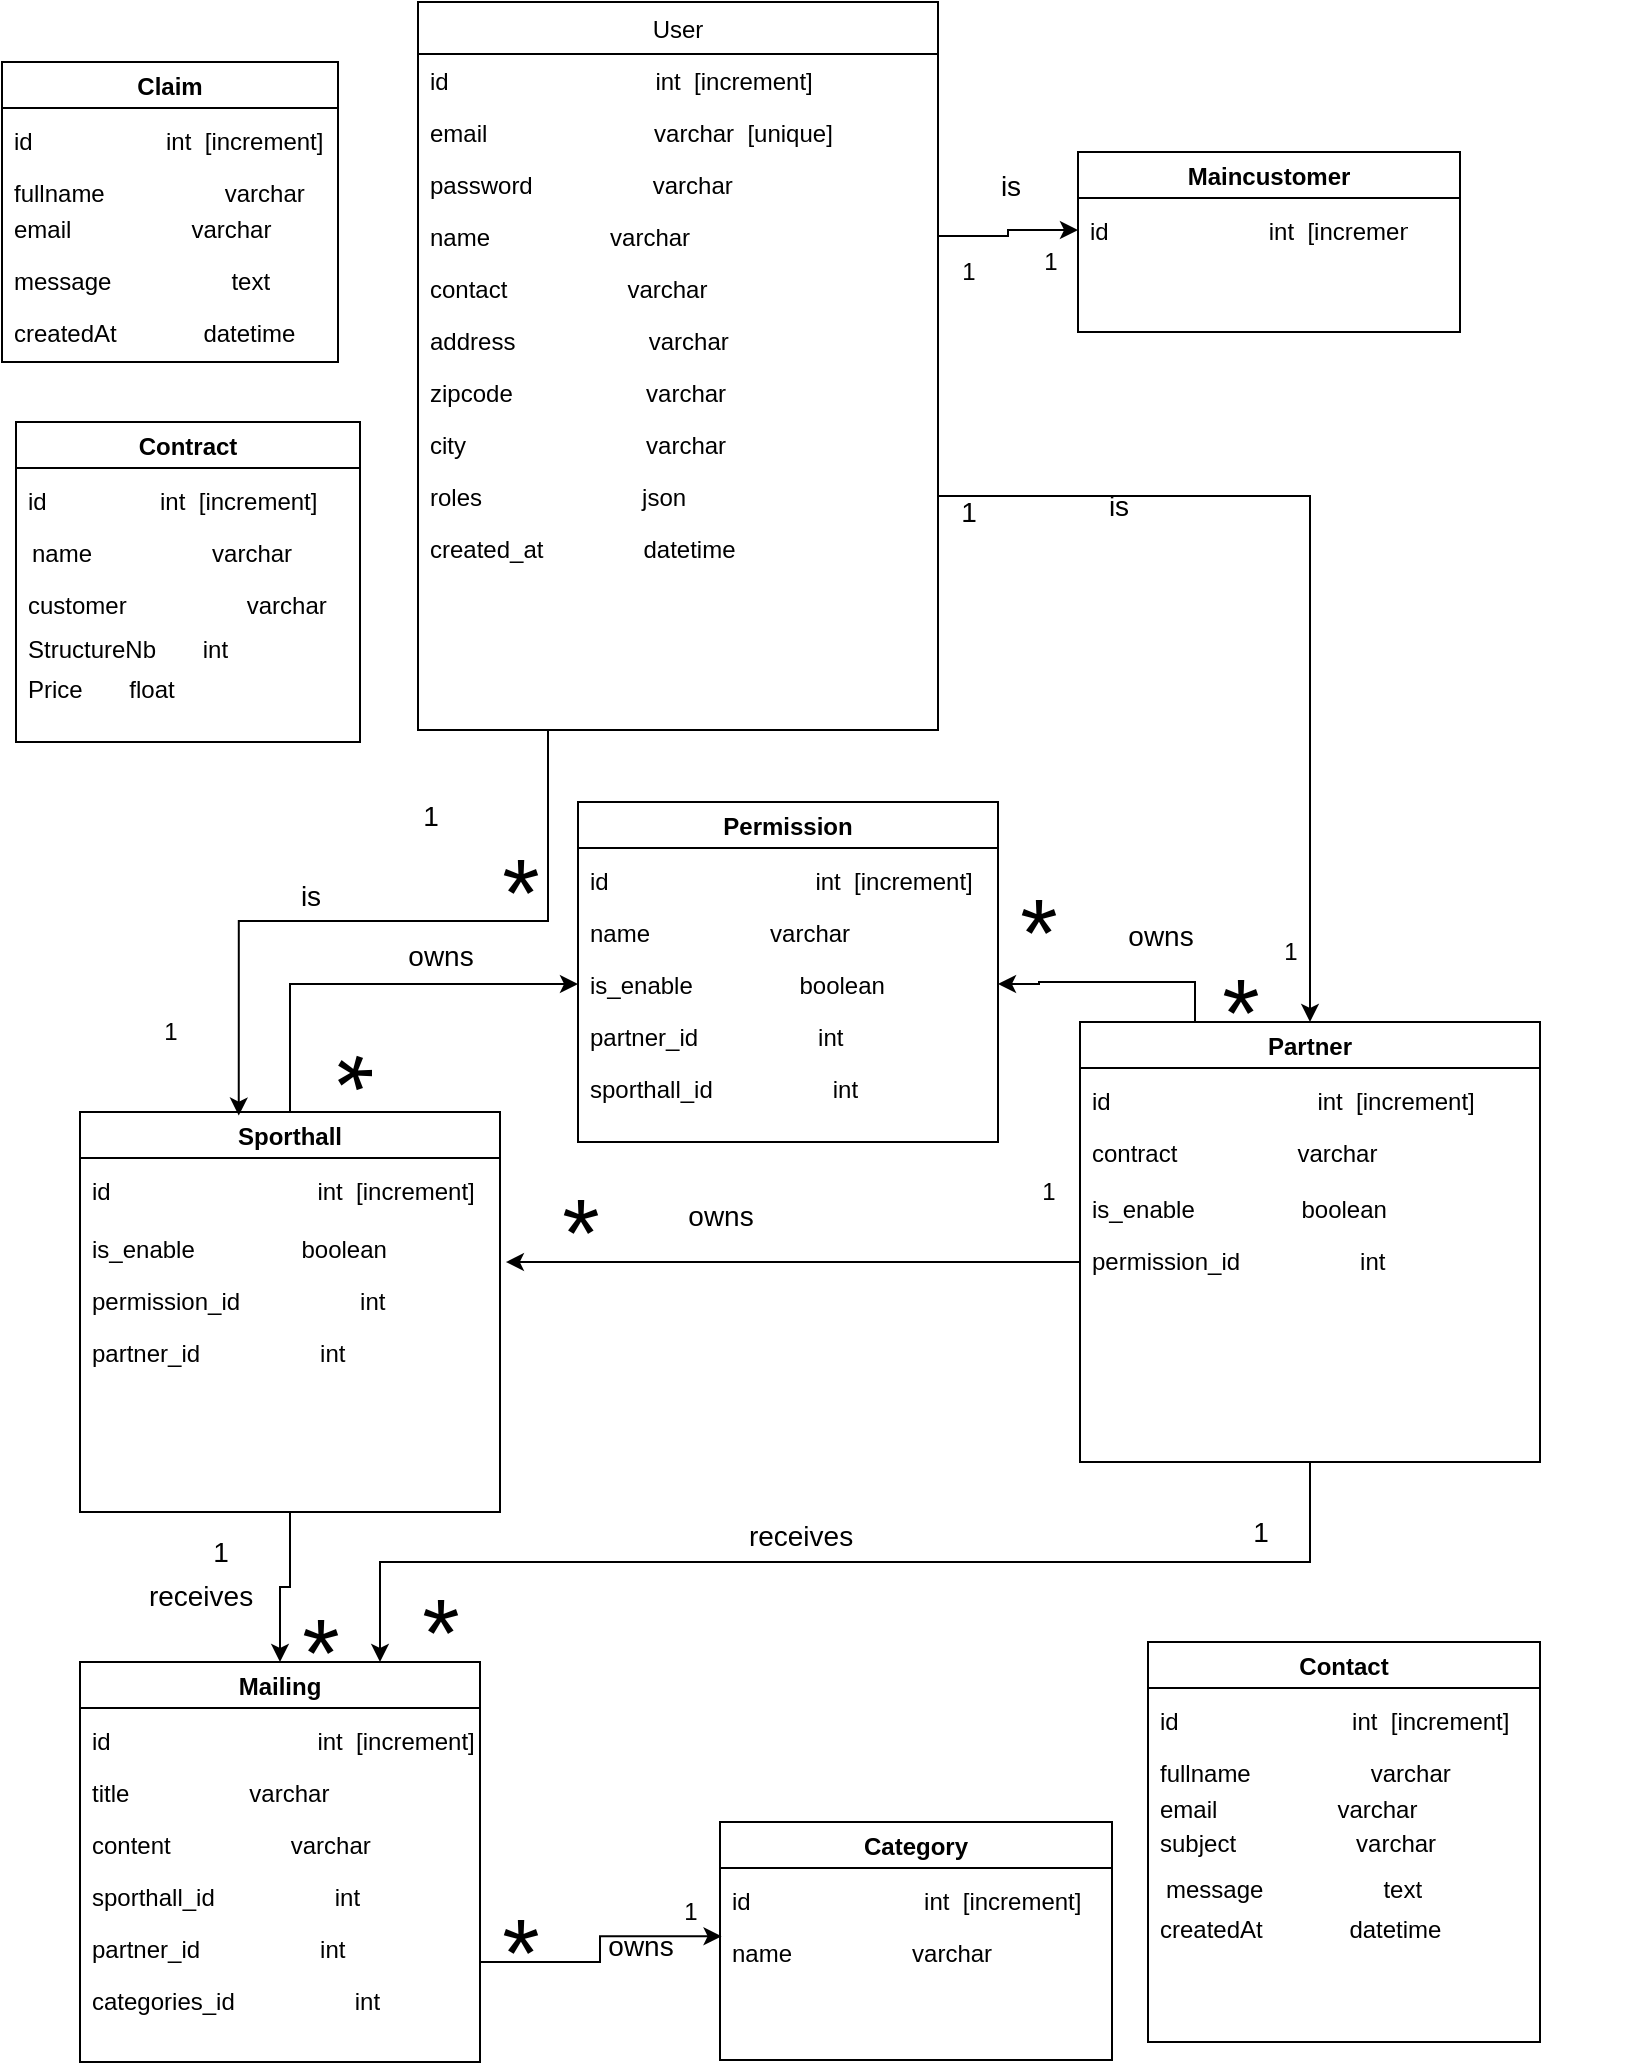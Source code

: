 <mxfile version="20.2.3" type="github">
  <diagram id="a7SjaSfjKRhJdXmIEEfU" name="Page-1">
    <mxGraphModel dx="868" dy="483" grid="1" gridSize="10" guides="1" tooltips="1" connect="1" arrows="1" fold="1" page="1" pageScale="1" pageWidth="827" pageHeight="1169" math="0" shadow="0">
      <root>
        <mxCell id="0" />
        <mxCell id="1" parent="0" />
        <mxCell id="2" value="User" style="swimlane;fontStyle=0;align=center;verticalAlign=top;childLayout=stackLayout;horizontal=1;startSize=26;horizontalStack=0;resizeParent=1;resizeLast=0;collapsible=1;marginBottom=0;rounded=0;shadow=0;strokeWidth=1;" parent="1" vertex="1">
          <mxGeometry x="229" y="30" width="260" height="364" as="geometry">
            <mxRectangle x="340" y="380" width="170" height="26" as="alternateBounds" />
          </mxGeometry>
        </mxCell>
        <mxCell id="3" value="id                               int  [increment]" style="text;align=left;verticalAlign=top;spacingLeft=4;spacingRight=4;overflow=hidden;rotatable=0;points=[[0,0.5],[1,0.5]];portConstraint=eastwest;" parent="2" vertex="1">
          <mxGeometry y="26" width="260" height="26" as="geometry" />
        </mxCell>
        <mxCell id="4" value="email                         varchar  [unique]" style="text;align=left;verticalAlign=top;spacingLeft=4;spacingRight=4;overflow=hidden;rotatable=0;points=[[0,0.5],[1,0.5]];portConstraint=eastwest;" parent="2" vertex="1">
          <mxGeometry y="52" width="260" height="26" as="geometry" />
        </mxCell>
        <mxCell id="6" value="password                  varchar" style="text;align=left;verticalAlign=top;spacingLeft=4;spacingRight=4;overflow=hidden;rotatable=0;points=[[0,0.5],[1,0.5]];portConstraint=eastwest;" parent="2" vertex="1">
          <mxGeometry y="78" width="260" height="26" as="geometry" />
        </mxCell>
        <mxCell id="9" value="name                  varchar" style="text;align=left;verticalAlign=top;spacingLeft=4;spacingRight=4;overflow=hidden;rotatable=0;points=[[0,0.5],[1,0.5]];portConstraint=eastwest;" parent="2" vertex="1">
          <mxGeometry y="104" width="260" height="26" as="geometry" />
        </mxCell>
        <mxCell id="hPcDsvAZvbD1BHrRrWnX-44" value="contact                  varchar" style="text;align=left;verticalAlign=top;spacingLeft=4;spacingRight=4;overflow=hidden;rotatable=0;points=[[0,0.5],[1,0.5]];portConstraint=eastwest;" parent="2" vertex="1">
          <mxGeometry y="130" width="260" height="26" as="geometry" />
        </mxCell>
        <mxCell id="11" value="address                    varchar" style="text;align=left;verticalAlign=top;spacingLeft=4;spacingRight=4;overflow=hidden;rotatable=0;points=[[0,0.5],[1,0.5]];portConstraint=eastwest;" parent="2" vertex="1">
          <mxGeometry y="156" width="260" height="26" as="geometry" />
        </mxCell>
        <mxCell id="12" value="zipcode                    varchar" style="text;align=left;verticalAlign=top;spacingLeft=4;spacingRight=4;overflow=hidden;rotatable=0;points=[[0,0.5],[1,0.5]];portConstraint=eastwest;" parent="2" vertex="1">
          <mxGeometry y="182" width="260" height="26" as="geometry" />
        </mxCell>
        <mxCell id="13" value="city                           varchar" style="text;align=left;verticalAlign=top;spacingLeft=4;spacingRight=4;overflow=hidden;rotatable=0;points=[[0,0.5],[1,0.5]];portConstraint=eastwest;" parent="2" vertex="1">
          <mxGeometry y="208" width="260" height="26" as="geometry" />
        </mxCell>
        <mxCell id="14" value="roles                        json" style="text;align=left;verticalAlign=top;spacingLeft=4;spacingRight=4;overflow=hidden;rotatable=0;points=[[0,0.5],[1,0.5]];portConstraint=eastwest;" parent="2" vertex="1">
          <mxGeometry y="234" width="260" height="26" as="geometry" />
        </mxCell>
        <mxCell id="15" value="created_at               datetime" style="text;align=left;verticalAlign=top;spacingLeft=4;spacingRight=4;overflow=hidden;rotatable=0;points=[[0,0.5],[1,0.5]];portConstraint=eastwest;" parent="2" vertex="1">
          <mxGeometry y="260" width="260" height="26" as="geometry" />
        </mxCell>
        <mxCell id="hPcDsvAZvbD1BHrRrWnX-15" value="Maincustomer" style="swimlane;" parent="1" vertex="1">
          <mxGeometry x="559" y="105" width="191" height="90" as="geometry" />
        </mxCell>
        <mxCell id="hPcDsvAZvbD1BHrRrWnX-16" value="id                        int  [increment]" style="text;align=left;verticalAlign=top;spacingLeft=4;spacingRight=4;overflow=hidden;rotatable=0;points=[[0,0.5],[1,0.5]];portConstraint=eastwest;" parent="hPcDsvAZvbD1BHrRrWnX-15" vertex="1">
          <mxGeometry y="26" width="170" height="26" as="geometry" />
        </mxCell>
        <mxCell id="hPcDsvAZvbD1BHrRrWnX-70" style="edgeStyle=orthogonalEdgeStyle;rounded=0;orthogonalLoop=1;jettySize=auto;html=1;exitX=0.5;exitY=1;exitDx=0;exitDy=0;entryX=0.75;entryY=0;entryDx=0;entryDy=0;fontSize=48;" parent="1" source="hPcDsvAZvbD1BHrRrWnX-17" target="hPcDsvAZvbD1BHrRrWnX-35" edge="1">
          <mxGeometry relative="1" as="geometry" />
        </mxCell>
        <mxCell id="hPcDsvAZvbD1BHrRrWnX-78" style="edgeStyle=orthogonalEdgeStyle;rounded=0;orthogonalLoop=1;jettySize=auto;html=1;exitX=0.25;exitY=0;exitDx=0;exitDy=0;entryX=1;entryY=0.5;entryDx=0;entryDy=0;fontSize=48;" parent="1" source="hPcDsvAZvbD1BHrRrWnX-17" target="hPcDsvAZvbD1BHrRrWnX-34" edge="1">
          <mxGeometry relative="1" as="geometry" />
        </mxCell>
        <mxCell id="hPcDsvAZvbD1BHrRrWnX-17" value="Partner" style="swimlane;" parent="1" vertex="1">
          <mxGeometry x="560" y="540" width="230" height="220" as="geometry" />
        </mxCell>
        <mxCell id="hPcDsvAZvbD1BHrRrWnX-18" value="id                               int  [increment]" style="text;align=left;verticalAlign=top;spacingLeft=4;spacingRight=4;overflow=hidden;rotatable=0;points=[[0,0.5],[1,0.5]];portConstraint=eastwest;" parent="hPcDsvAZvbD1BHrRrWnX-17" vertex="1">
          <mxGeometry y="26" width="240" height="26" as="geometry" />
        </mxCell>
        <mxCell id="hPcDsvAZvbD1BHrRrWnX-29" value="contract                  varchar" style="text;align=left;verticalAlign=top;spacingLeft=4;spacingRight=4;overflow=hidden;rotatable=0;points=[[0,0.5],[1,0.5]];portConstraint=eastwest;" parent="hPcDsvAZvbD1BHrRrWnX-17" vertex="1">
          <mxGeometry y="52" width="220" height="26" as="geometry" />
        </mxCell>
        <mxCell id="hPcDsvAZvbD1BHrRrWnX-30" value="is_enable                boolean" style="text;align=left;verticalAlign=top;spacingLeft=4;spacingRight=4;overflow=hidden;rotatable=0;points=[[0,0.5],[1,0.5]];portConstraint=eastwest;" parent="hPcDsvAZvbD1BHrRrWnX-17" vertex="1">
          <mxGeometry y="80" width="260" height="26" as="geometry" />
        </mxCell>
        <mxCell id="hPcDsvAZvbD1BHrRrWnX-80" value="permission_id                  int" style="text;align=left;verticalAlign=top;spacingLeft=4;spacingRight=4;overflow=hidden;rotatable=0;points=[[0,0.5],[1,0.5]];portConstraint=eastwest;" parent="hPcDsvAZvbD1BHrRrWnX-17" vertex="1">
          <mxGeometry y="106" width="190" height="26" as="geometry" />
        </mxCell>
        <mxCell id="hPcDsvAZvbD1BHrRrWnX-22" value="Permission" style="swimlane;" parent="1" vertex="1">
          <mxGeometry x="309" y="430" width="210" height="170" as="geometry" />
        </mxCell>
        <mxCell id="hPcDsvAZvbD1BHrRrWnX-23" value="id                               int  [increment]" style="text;align=left;verticalAlign=top;spacingLeft=4;spacingRight=4;overflow=hidden;rotatable=0;points=[[0,0.5],[1,0.5]];portConstraint=eastwest;" parent="hPcDsvAZvbD1BHrRrWnX-22" vertex="1">
          <mxGeometry y="26" width="210" height="26" as="geometry" />
        </mxCell>
        <mxCell id="hPcDsvAZvbD1BHrRrWnX-33" value="name                  varchar" style="text;align=left;verticalAlign=top;spacingLeft=4;spacingRight=4;overflow=hidden;rotatable=0;points=[[0,0.5],[1,0.5]];portConstraint=eastwest;" parent="hPcDsvAZvbD1BHrRrWnX-22" vertex="1">
          <mxGeometry y="52" width="200" height="26" as="geometry" />
        </mxCell>
        <mxCell id="hPcDsvAZvbD1BHrRrWnX-34" value="is_enable                boolean" style="text;align=left;verticalAlign=top;spacingLeft=4;spacingRight=4;overflow=hidden;rotatable=0;points=[[0,0.5],[1,0.5]];portConstraint=eastwest;" parent="hPcDsvAZvbD1BHrRrWnX-22" vertex="1">
          <mxGeometry y="78" width="210" height="26" as="geometry" />
        </mxCell>
        <mxCell id="hPcDsvAZvbD1BHrRrWnX-81" value="partner_id                  int" style="text;align=left;verticalAlign=top;spacingLeft=4;spacingRight=4;overflow=hidden;rotatable=0;points=[[0,0.5],[1,0.5]];portConstraint=eastwest;" parent="hPcDsvAZvbD1BHrRrWnX-22" vertex="1">
          <mxGeometry y="104" width="190" height="26" as="geometry" />
        </mxCell>
        <mxCell id="hPcDsvAZvbD1BHrRrWnX-84" value="sporthall_id                  int" style="text;align=left;verticalAlign=top;spacingLeft=4;spacingRight=4;overflow=hidden;rotatable=0;points=[[0,0.5],[1,0.5]];portConstraint=eastwest;" parent="hPcDsvAZvbD1BHrRrWnX-22" vertex="1">
          <mxGeometry y="130" width="190" height="26" as="geometry" />
        </mxCell>
        <mxCell id="hPcDsvAZvbD1BHrRrWnX-65" style="edgeStyle=orthogonalEdgeStyle;rounded=0;orthogonalLoop=1;jettySize=auto;html=1;exitX=0.5;exitY=1;exitDx=0;exitDy=0;fontSize=48;" parent="1" source="hPcDsvAZvbD1BHrRrWnX-25" target="hPcDsvAZvbD1BHrRrWnX-35" edge="1">
          <mxGeometry relative="1" as="geometry" />
        </mxCell>
        <mxCell id="v-7QREmGnV_DDWcSHaVx-19" style="edgeStyle=orthogonalEdgeStyle;rounded=0;orthogonalLoop=1;jettySize=auto;html=1;exitX=0.5;exitY=0;exitDx=0;exitDy=0;entryX=0;entryY=0.5;entryDx=0;entryDy=0;" parent="1" source="hPcDsvAZvbD1BHrRrWnX-25" target="hPcDsvAZvbD1BHrRrWnX-34" edge="1">
          <mxGeometry relative="1" as="geometry" />
        </mxCell>
        <mxCell id="hPcDsvAZvbD1BHrRrWnX-25" value="Sporthall" style="swimlane;" parent="1" vertex="1">
          <mxGeometry x="60" y="585" width="210" height="200" as="geometry" />
        </mxCell>
        <mxCell id="hPcDsvAZvbD1BHrRrWnX-26" value="id                               int  [increment]" style="text;align=left;verticalAlign=top;spacingLeft=4;spacingRight=4;overflow=hidden;rotatable=0;points=[[0,0.5],[1,0.5]];portConstraint=eastwest;" parent="hPcDsvAZvbD1BHrRrWnX-25" vertex="1">
          <mxGeometry y="26" width="240" height="26" as="geometry" />
        </mxCell>
        <mxCell id="hPcDsvAZvbD1BHrRrWnX-31" value="is_enable                boolean" style="text;align=left;verticalAlign=top;spacingLeft=4;spacingRight=4;overflow=hidden;rotatable=0;points=[[0,0.5],[1,0.5]];portConstraint=eastwest;" parent="hPcDsvAZvbD1BHrRrWnX-25" vertex="1">
          <mxGeometry y="55" width="210" height="26" as="geometry" />
        </mxCell>
        <mxCell id="hPcDsvAZvbD1BHrRrWnX-85" value="permission_id                  int" style="text;align=left;verticalAlign=top;spacingLeft=4;spacingRight=4;overflow=hidden;rotatable=0;points=[[0,0.5],[1,0.5]];portConstraint=eastwest;" parent="hPcDsvAZvbD1BHrRrWnX-25" vertex="1">
          <mxGeometry y="81" width="190" height="26" as="geometry" />
        </mxCell>
        <mxCell id="hPcDsvAZvbD1BHrRrWnX-109" value="partner_id                  int" style="text;align=left;verticalAlign=top;spacingLeft=4;spacingRight=4;overflow=hidden;rotatable=0;points=[[0,0.5],[1,0.5]];portConstraint=eastwest;" parent="hPcDsvAZvbD1BHrRrWnX-25" vertex="1">
          <mxGeometry y="107" width="190" height="26" as="geometry" />
        </mxCell>
        <mxCell id="hPcDsvAZvbD1BHrRrWnX-61" style="edgeStyle=orthogonalEdgeStyle;rounded=0;orthogonalLoop=1;jettySize=auto;html=1;exitX=1;exitY=0.75;exitDx=0;exitDy=0;fontSize=36;entryX=0.003;entryY=0.198;entryDx=0;entryDy=0;entryPerimeter=0;" parent="1" source="hPcDsvAZvbD1BHrRrWnX-35" target="hPcDsvAZvbD1BHrRrWnX-42" edge="1">
          <mxGeometry relative="1" as="geometry">
            <mxPoint x="420" y="1010" as="targetPoint" />
          </mxGeometry>
        </mxCell>
        <mxCell id="hPcDsvAZvbD1BHrRrWnX-35" value="Mailing" style="swimlane;" parent="1" vertex="1">
          <mxGeometry x="60" y="860" width="200" height="200" as="geometry" />
        </mxCell>
        <mxCell id="hPcDsvAZvbD1BHrRrWnX-36" value="id                               int  [increment]" style="text;align=left;verticalAlign=top;spacingLeft=4;spacingRight=4;overflow=hidden;rotatable=0;points=[[0,0.5],[1,0.5]];portConstraint=eastwest;" parent="hPcDsvAZvbD1BHrRrWnX-35" vertex="1">
          <mxGeometry y="26" width="240" height="26" as="geometry" />
        </mxCell>
        <mxCell id="hPcDsvAZvbD1BHrRrWnX-37" value="title                  varchar" style="text;align=left;verticalAlign=top;spacingLeft=4;spacingRight=4;overflow=hidden;rotatable=0;points=[[0,0.5],[1,0.5]];portConstraint=eastwest;" parent="hPcDsvAZvbD1BHrRrWnX-35" vertex="1">
          <mxGeometry y="52" width="260" height="26" as="geometry" />
        </mxCell>
        <mxCell id="hPcDsvAZvbD1BHrRrWnX-39" value="content                  varchar" style="text;align=left;verticalAlign=top;spacingLeft=4;spacingRight=4;overflow=hidden;rotatable=0;points=[[0,0.5],[1,0.5]];portConstraint=eastwest;" parent="hPcDsvAZvbD1BHrRrWnX-35" vertex="1">
          <mxGeometry y="78" width="200" height="26" as="geometry" />
        </mxCell>
        <mxCell id="hPcDsvAZvbD1BHrRrWnX-69" value="sporthall_id                  int" style="text;align=left;verticalAlign=top;spacingLeft=4;spacingRight=4;overflow=hidden;rotatable=0;points=[[0,0.5],[1,0.5]];portConstraint=eastwest;" parent="hPcDsvAZvbD1BHrRrWnX-35" vertex="1">
          <mxGeometry y="104" width="190" height="26" as="geometry" />
        </mxCell>
        <mxCell id="hPcDsvAZvbD1BHrRrWnX-73" value="partner_id                  int" style="text;align=left;verticalAlign=top;spacingLeft=4;spacingRight=4;overflow=hidden;rotatable=0;points=[[0,0.5],[1,0.5]];portConstraint=eastwest;" parent="hPcDsvAZvbD1BHrRrWnX-35" vertex="1">
          <mxGeometry y="130" width="190" height="26" as="geometry" />
        </mxCell>
        <mxCell id="hPcDsvAZvbD1BHrRrWnX-62" value="categories_id                  int" style="text;align=left;verticalAlign=top;spacingLeft=4;spacingRight=4;overflow=hidden;rotatable=0;points=[[0,0.5],[1,0.5]];portConstraint=eastwest;" parent="hPcDsvAZvbD1BHrRrWnX-35" vertex="1">
          <mxGeometry y="156" width="190" height="26" as="geometry" />
        </mxCell>
        <mxCell id="hPcDsvAZvbD1BHrRrWnX-40" value="Category" style="swimlane;" parent="1" vertex="1">
          <mxGeometry x="380" y="940" width="196" height="119" as="geometry" />
        </mxCell>
        <mxCell id="hPcDsvAZvbD1BHrRrWnX-41" value="id                          int  [increment]" style="text;align=left;verticalAlign=top;spacingLeft=4;spacingRight=4;overflow=hidden;rotatable=0;points=[[0,0.5],[1,0.5]];portConstraint=eastwest;" parent="hPcDsvAZvbD1BHrRrWnX-40" vertex="1">
          <mxGeometry y="26" width="240" height="26" as="geometry" />
        </mxCell>
        <mxCell id="hPcDsvAZvbD1BHrRrWnX-42" value="name                  varchar" style="text;align=left;verticalAlign=top;spacingLeft=4;spacingRight=4;overflow=hidden;rotatable=0;points=[[0,0.5],[1,0.5]];portConstraint=eastwest;" parent="hPcDsvAZvbD1BHrRrWnX-40" vertex="1">
          <mxGeometry y="52" width="260" height="26" as="geometry" />
        </mxCell>
        <mxCell id="hPcDsvAZvbD1BHrRrWnX-47" style="edgeStyle=orthogonalEdgeStyle;rounded=0;orthogonalLoop=1;jettySize=auto;html=1;exitX=1;exitY=0.5;exitDx=0;exitDy=0;" parent="1" source="9" target="hPcDsvAZvbD1BHrRrWnX-16" edge="1">
          <mxGeometry relative="1" as="geometry">
            <mxPoint x="440" y="167.286" as="targetPoint" />
          </mxGeometry>
        </mxCell>
        <mxCell id="hPcDsvAZvbD1BHrRrWnX-48" value="1" style="text;html=1;resizable=0;autosize=1;align=center;verticalAlign=middle;points=[];fillColor=none;strokeColor=none;rounded=0;" parent="1" vertex="1">
          <mxGeometry x="489" y="150" width="30" height="30" as="geometry" />
        </mxCell>
        <mxCell id="hPcDsvAZvbD1BHrRrWnX-49" value="1" style="text;html=1;resizable=0;autosize=1;align=center;verticalAlign=middle;points=[];fillColor=none;strokeColor=none;rounded=0;" parent="1" vertex="1">
          <mxGeometry x="650" y="490" width="30" height="30" as="geometry" />
        </mxCell>
        <mxCell id="hPcDsvAZvbD1BHrRrWnX-50" style="edgeStyle=orthogonalEdgeStyle;rounded=0;orthogonalLoop=1;jettySize=auto;html=1;exitX=1;exitY=0.5;exitDx=0;exitDy=0;fontSize=36;entryX=0.5;entryY=0;entryDx=0;entryDy=0;" parent="1" source="14" target="hPcDsvAZvbD1BHrRrWnX-17" edge="1">
          <mxGeometry relative="1" as="geometry">
            <mxPoint x="410" y="380" as="targetPoint" />
          </mxGeometry>
        </mxCell>
        <mxCell id="hPcDsvAZvbD1BHrRrWnX-53" style="edgeStyle=orthogonalEdgeStyle;rounded=0;orthogonalLoop=1;jettySize=auto;html=1;entryX=0.378;entryY=0.009;entryDx=0;entryDy=0;fontSize=36;entryPerimeter=0;exitX=0.25;exitY=1;exitDx=0;exitDy=0;" parent="1" source="2" target="hPcDsvAZvbD1BHrRrWnX-25" edge="1">
          <mxGeometry relative="1" as="geometry">
            <mxPoint x="100" y="380" as="sourcePoint" />
          </mxGeometry>
        </mxCell>
        <mxCell id="hPcDsvAZvbD1BHrRrWnX-55" value="1" style="text;html=1;resizable=0;autosize=1;align=center;verticalAlign=middle;points=[];fillColor=none;strokeColor=none;rounded=0;" parent="1" vertex="1">
          <mxGeometry x="90" y="530" width="30" height="30" as="geometry" />
        </mxCell>
        <mxCell id="hPcDsvAZvbD1BHrRrWnX-63" value="1" style="text;html=1;resizable=0;autosize=1;align=center;verticalAlign=middle;points=[];fillColor=none;strokeColor=none;rounded=0;" parent="1" vertex="1">
          <mxGeometry x="350" y="970" width="30" height="30" as="geometry" />
        </mxCell>
        <mxCell id="hPcDsvAZvbD1BHrRrWnX-64" value="&lt;font style=&quot;font-size: 48px;&quot;&gt;*&lt;/font&gt;" style="text;html=1;resizable=0;autosize=1;align=center;verticalAlign=middle;points=[];fillColor=none;strokeColor=none;rounded=0;" parent="1" vertex="1">
          <mxGeometry x="260" y="970" width="40" height="70" as="geometry" />
        </mxCell>
        <mxCell id="hPcDsvAZvbD1BHrRrWnX-66" value="&lt;font style=&quot;font-size: 14px;&quot;&gt;1&lt;/font&gt;" style="text;html=1;resizable=0;autosize=1;align=center;verticalAlign=middle;points=[];fillColor=none;strokeColor=none;rounded=0;" parent="1" vertex="1">
          <mxGeometry x="115" y="790" width="30" height="30" as="geometry" />
        </mxCell>
        <mxCell id="hPcDsvAZvbD1BHrRrWnX-67" value="&lt;font style=&quot;font-size: 48px;&quot;&gt;*&lt;/font&gt;" style="text;html=1;resizable=0;autosize=1;align=center;verticalAlign=middle;points=[];fillColor=none;strokeColor=none;rounded=0;" parent="1" vertex="1">
          <mxGeometry x="160" y="820" width="40" height="70" as="geometry" />
        </mxCell>
        <mxCell id="hPcDsvAZvbD1BHrRrWnX-71" value="&lt;font style=&quot;font-size: 14px;&quot;&gt;1&lt;/font&gt;" style="text;html=1;resizable=0;autosize=1;align=center;verticalAlign=middle;points=[];fillColor=none;strokeColor=none;rounded=0;" parent="1" vertex="1">
          <mxGeometry x="635" y="780" width="30" height="30" as="geometry" />
        </mxCell>
        <mxCell id="hPcDsvAZvbD1BHrRrWnX-72" value="&lt;font style=&quot;font-size: 48px;&quot;&gt;*&lt;/font&gt;" style="text;html=1;resizable=0;autosize=1;align=center;verticalAlign=middle;points=[];fillColor=none;strokeColor=none;rounded=0;" parent="1" vertex="1">
          <mxGeometry x="220" y="810" width="40" height="70" as="geometry" />
        </mxCell>
        <mxCell id="hPcDsvAZvbD1BHrRrWnX-79" value="1" style="text;html=1;resizable=0;autosize=1;align=center;verticalAlign=middle;points=[];fillColor=none;strokeColor=none;rounded=0;" parent="1" vertex="1">
          <mxGeometry x="530" y="145" width="30" height="30" as="geometry" />
        </mxCell>
        <mxCell id="hPcDsvAZvbD1BHrRrWnX-82" value="&lt;font style=&quot;font-size: 48px;&quot;&gt;*&lt;/font&gt;" style="text;html=1;resizable=0;autosize=1;align=center;verticalAlign=middle;points=[];fillColor=none;strokeColor=none;rounded=0;rotation=90;" parent="1" vertex="1">
          <mxGeometry x="170" y="530" width="40" height="70" as="geometry" />
        </mxCell>
        <mxCell id="hPcDsvAZvbD1BHrRrWnX-83" value="&lt;font style=&quot;font-size: 48px;&quot;&gt;*&lt;/font&gt;" style="text;html=1;resizable=0;autosize=1;align=center;verticalAlign=middle;points=[];fillColor=none;strokeColor=none;rounded=0;" parent="1" vertex="1">
          <mxGeometry x="519" y="460" width="40" height="70" as="geometry" />
        </mxCell>
        <mxCell id="hPcDsvAZvbD1BHrRrWnX-86" value="&lt;font style=&quot;font-size: 48px;&quot;&gt;*&lt;/font&gt;" style="text;html=1;resizable=0;autosize=1;align=center;verticalAlign=middle;points=[];fillColor=none;strokeColor=none;rounded=0;" parent="1" vertex="1">
          <mxGeometry x="260" y="440" width="40" height="70" as="geometry" />
        </mxCell>
        <mxCell id="hPcDsvAZvbD1BHrRrWnX-87" value="&lt;font style=&quot;font-size: 14px;&quot;&gt;is&lt;/font&gt;" style="text;html=1;resizable=0;autosize=1;align=center;verticalAlign=middle;points=[];fillColor=none;strokeColor=none;rounded=0;fontSize=48;" parent="1" vertex="1">
          <mxGeometry x="510" y="75" width="30" height="70" as="geometry" />
        </mxCell>
        <mxCell id="hPcDsvAZvbD1BHrRrWnX-88" value="&lt;font style=&quot;font-size: 14px;&quot;&gt;is&lt;/font&gt;" style="text;html=1;resizable=0;autosize=1;align=center;verticalAlign=middle;points=[];fillColor=none;strokeColor=none;rounded=0;fontSize=48;" parent="1" vertex="1">
          <mxGeometry x="564" y="235" width="30" height="70" as="geometry" />
        </mxCell>
        <mxCell id="hPcDsvAZvbD1BHrRrWnX-89" value="&lt;font style=&quot;font-size: 48px;&quot;&gt;*&lt;/font&gt;" style="text;html=1;resizable=0;autosize=1;align=center;verticalAlign=middle;points=[];fillColor=none;strokeColor=none;rounded=0;" parent="1" vertex="1">
          <mxGeometry x="620" y="500" width="40" height="70" as="geometry" />
        </mxCell>
        <mxCell id="hPcDsvAZvbD1BHrRrWnX-90" value="&lt;font style=&quot;font-size: 14px;&quot;&gt;owns&lt;/font&gt;" style="text;html=1;resizable=0;autosize=1;align=center;verticalAlign=middle;points=[];fillColor=none;strokeColor=none;rounded=0;fontSize=48;" parent="1" vertex="1">
          <mxGeometry x="570" y="450" width="60" height="70" as="geometry" />
        </mxCell>
        <mxCell id="hPcDsvAZvbD1BHrRrWnX-91" value="&lt;font style=&quot;font-size: 14px;&quot;&gt;owns&lt;/font&gt;" style="text;html=1;resizable=0;autosize=1;align=center;verticalAlign=middle;points=[];fillColor=none;strokeColor=none;rounded=0;fontSize=48;" parent="1" vertex="1">
          <mxGeometry x="210" y="460" width="60" height="70" as="geometry" />
        </mxCell>
        <mxCell id="hPcDsvAZvbD1BHrRrWnX-92" value="&lt;font style=&quot;font-size: 14px;&quot;&gt;1&lt;/font&gt;" style="text;html=1;resizable=0;autosize=1;align=center;verticalAlign=middle;points=[];fillColor=none;strokeColor=none;rounded=0;fontSize=48;" parent="1" vertex="1">
          <mxGeometry x="220" y="390" width="30" height="70" as="geometry" />
        </mxCell>
        <mxCell id="hPcDsvAZvbD1BHrRrWnX-93" value="&lt;font style=&quot;font-size: 14px;&quot;&gt;receives&lt;/font&gt;" style="text;html=1;resizable=0;autosize=1;align=center;verticalAlign=middle;points=[];fillColor=none;strokeColor=none;rounded=0;fontSize=48;" parent="1" vertex="1">
          <mxGeometry x="380" y="750" width="80" height="70" as="geometry" />
        </mxCell>
        <mxCell id="hPcDsvAZvbD1BHrRrWnX-94" value="&lt;font style=&quot;font-size: 14px;&quot;&gt;receives&lt;/font&gt;" style="text;html=1;resizable=0;autosize=1;align=center;verticalAlign=middle;points=[];fillColor=none;strokeColor=none;rounded=0;fontSize=48;" parent="1" vertex="1">
          <mxGeometry x="80" y="780" width="80" height="70" as="geometry" />
        </mxCell>
        <mxCell id="hPcDsvAZvbD1BHrRrWnX-95" value="&lt;font style=&quot;font-size: 14px;&quot;&gt;owns&lt;/font&gt;" style="text;html=1;resizable=0;autosize=1;align=center;verticalAlign=middle;points=[];fillColor=none;strokeColor=none;rounded=0;fontSize=48;" parent="1" vertex="1">
          <mxGeometry x="310" y="955" width="60" height="70" as="geometry" />
        </mxCell>
        <mxCell id="hPcDsvAZvbD1BHrRrWnX-100" value="&lt;font style=&quot;font-size: 14px;&quot;&gt;1&lt;/font&gt;" style="text;html=1;resizable=0;autosize=1;align=center;verticalAlign=middle;points=[];fillColor=none;strokeColor=none;rounded=0;" parent="1" vertex="1">
          <mxGeometry x="489" y="270" width="30" height="30" as="geometry" />
        </mxCell>
        <mxCell id="hPcDsvAZvbD1BHrRrWnX-107" style="edgeStyle=orthogonalEdgeStyle;rounded=0;orthogonalLoop=1;jettySize=auto;html=1;exitX=0;exitY=0.5;exitDx=0;exitDy=0;fontSize=14;entryX=1.014;entryY=0.885;entryDx=0;entryDy=0;entryPerimeter=0;" parent="1" source="hPcDsvAZvbD1BHrRrWnX-30" edge="1">
          <mxGeometry relative="1" as="geometry">
            <mxPoint x="272.94" y="660.01" as="targetPoint" />
            <Array as="points">
              <mxPoint x="560" y="660" />
            </Array>
          </mxGeometry>
        </mxCell>
        <mxCell id="hPcDsvAZvbD1BHrRrWnX-108" value="&lt;font style=&quot;font-size: 14px;&quot;&gt;owns&lt;/font&gt;" style="text;html=1;resizable=0;autosize=1;align=center;verticalAlign=middle;points=[];fillColor=none;strokeColor=none;rounded=0;fontSize=48;" parent="1" vertex="1">
          <mxGeometry x="350" y="590" width="60" height="70" as="geometry" />
        </mxCell>
        <mxCell id="hPcDsvAZvbD1BHrRrWnX-110" value="&lt;font style=&quot;font-size: 48px;&quot;&gt;*&lt;/font&gt;" style="text;html=1;resizable=0;autosize=1;align=center;verticalAlign=middle;points=[];fillColor=none;strokeColor=none;rounded=0;" parent="1" vertex="1">
          <mxGeometry x="290" y="610" width="40" height="70" as="geometry" />
        </mxCell>
        <mxCell id="hPcDsvAZvbD1BHrRrWnX-111" value="1" style="text;html=1;resizable=0;autosize=1;align=center;verticalAlign=middle;points=[];fillColor=none;strokeColor=none;rounded=0;" parent="1" vertex="1">
          <mxGeometry x="529" y="610" width="30" height="30" as="geometry" />
        </mxCell>
        <mxCell id="BalF4QC1kJVM0GPLv9ZB-15" value="Contact" style="swimlane;" parent="1" vertex="1">
          <mxGeometry x="594" y="850" width="196" height="200" as="geometry" />
        </mxCell>
        <mxCell id="BalF4QC1kJVM0GPLv9ZB-16" value="id                          int  [increment]" style="text;align=left;verticalAlign=top;spacingLeft=4;spacingRight=4;overflow=hidden;rotatable=0;points=[[0,0.5],[1,0.5]];portConstraint=eastwest;" parent="BalF4QC1kJVM0GPLv9ZB-15" vertex="1">
          <mxGeometry y="26" width="240" height="26" as="geometry" />
        </mxCell>
        <mxCell id="BalF4QC1kJVM0GPLv9ZB-17" value="fullname                  varchar" style="text;align=left;verticalAlign=top;spacingLeft=4;spacingRight=4;overflow=hidden;rotatable=0;points=[[0,0.5],[1,0.5]];portConstraint=eastwest;" parent="BalF4QC1kJVM0GPLv9ZB-15" vertex="1">
          <mxGeometry y="52" width="190" height="26" as="geometry" />
        </mxCell>
        <mxCell id="BalF4QC1kJVM0GPLv9ZB-18" value="email                  varchar" style="text;align=left;verticalAlign=top;spacingLeft=4;spacingRight=4;overflow=hidden;rotatable=0;points=[[0,0.5],[1,0.5]];portConstraint=eastwest;" parent="BalF4QC1kJVM0GPLv9ZB-15" vertex="1">
          <mxGeometry y="70" width="190" height="26" as="geometry" />
        </mxCell>
        <mxCell id="BalF4QC1kJVM0GPLv9ZB-19" value="message                  text" style="text;align=left;verticalAlign=top;spacingLeft=4;spacingRight=4;overflow=hidden;rotatable=0;points=[[0,0.5],[1,0.5]];portConstraint=eastwest;" parent="BalF4QC1kJVM0GPLv9ZB-15" vertex="1">
          <mxGeometry x="3" y="110" width="190" height="26" as="geometry" />
        </mxCell>
        <mxCell id="BalF4QC1kJVM0GPLv9ZB-20" value="createdAt             datetime" style="text;align=left;verticalAlign=top;spacingLeft=4;spacingRight=4;overflow=hidden;rotatable=0;points=[[0,0.5],[1,0.5]];portConstraint=eastwest;" parent="BalF4QC1kJVM0GPLv9ZB-15" vertex="1">
          <mxGeometry y="130" width="190" height="26" as="geometry" />
        </mxCell>
        <mxCell id="xRK8ChkvlYG1MIAoV6pV-15" value="subject                  varchar" style="text;align=left;verticalAlign=top;spacingLeft=4;spacingRight=4;overflow=hidden;rotatable=0;points=[[0,0.5],[1,0.5]];portConstraint=eastwest;" parent="BalF4QC1kJVM0GPLv9ZB-15" vertex="1">
          <mxGeometry y="87" width="190" height="26" as="geometry" />
        </mxCell>
        <mxCell id="0nihb7nAmKTkt6cXr8AT-15" value="&lt;font style=&quot;font-size: 14px;&quot;&gt;is&lt;/font&gt;" style="text;html=1;resizable=0;autosize=1;align=center;verticalAlign=middle;points=[];fillColor=none;strokeColor=none;rounded=0;fontSize=48;" parent="1" vertex="1">
          <mxGeometry x="160" y="430" width="30" height="70" as="geometry" />
        </mxCell>
        <mxCell id="v-7QREmGnV_DDWcSHaVx-17" value="Contract" style="swimlane;" parent="1" vertex="1">
          <mxGeometry x="28" y="240" width="172" height="160" as="geometry" />
        </mxCell>
        <mxCell id="v-7QREmGnV_DDWcSHaVx-18" value="id                 int  [increment]" style="text;align=left;verticalAlign=top;spacingLeft=4;spacingRight=4;overflow=hidden;rotatable=0;points=[[0,0.5],[1,0.5]];portConstraint=eastwest;" parent="v-7QREmGnV_DDWcSHaVx-17" vertex="1">
          <mxGeometry y="26" width="170" height="26" as="geometry" />
        </mxCell>
        <mxCell id="sEUvvLXBhZ_svzFX-0mL-15" value="name                  varchar" style="text;align=left;verticalAlign=top;spacingLeft=4;spacingRight=4;overflow=hidden;rotatable=0;points=[[0,0.5],[1,0.5]];portConstraint=eastwest;" parent="v-7QREmGnV_DDWcSHaVx-17" vertex="1">
          <mxGeometry x="2" y="52" width="163" height="26" as="geometry" />
        </mxCell>
        <mxCell id="sEUvvLXBhZ_svzFX-0mL-16" value="customer                  varchar" style="text;align=left;verticalAlign=top;spacingLeft=4;spacingRight=4;overflow=hidden;rotatable=0;points=[[0,0.5],[1,0.5]];portConstraint=eastwest;" parent="v-7QREmGnV_DDWcSHaVx-17" vertex="1">
          <mxGeometry y="78" width="163" height="26" as="geometry" />
        </mxCell>
        <mxCell id="sEUvvLXBhZ_svzFX-0mL-17" value="StructureNb       int" style="text;align=left;verticalAlign=top;spacingLeft=4;spacingRight=4;overflow=hidden;rotatable=0;points=[[0,0.5],[1,0.5]];portConstraint=eastwest;" parent="v-7QREmGnV_DDWcSHaVx-17" vertex="1">
          <mxGeometry y="100" width="163" height="26" as="geometry" />
        </mxCell>
        <mxCell id="sEUvvLXBhZ_svzFX-0mL-18" value="Price       float" style="text;align=left;verticalAlign=top;spacingLeft=4;spacingRight=4;overflow=hidden;rotatable=0;points=[[0,0.5],[1,0.5]];portConstraint=eastwest;" parent="v-7QREmGnV_DDWcSHaVx-17" vertex="1">
          <mxGeometry y="120" width="163" height="26" as="geometry" />
        </mxCell>
        <mxCell id="SuLVtxNdxzDKFWtpsRus-15" value="Claim" style="swimlane;" parent="1" vertex="1">
          <mxGeometry x="21" y="60" width="168" height="150" as="geometry" />
        </mxCell>
        <mxCell id="SuLVtxNdxzDKFWtpsRus-16" value="id                    int  [increment]" style="text;align=left;verticalAlign=top;spacingLeft=4;spacingRight=4;overflow=hidden;rotatable=0;points=[[0,0.5],[1,0.5]];portConstraint=eastwest;" parent="SuLVtxNdxzDKFWtpsRus-15" vertex="1">
          <mxGeometry y="26" width="240" height="26" as="geometry" />
        </mxCell>
        <mxCell id="SuLVtxNdxzDKFWtpsRus-17" value="fullname                  varchar" style="text;align=left;verticalAlign=top;spacingLeft=4;spacingRight=4;overflow=hidden;rotatable=0;points=[[0,0.5],[1,0.5]];portConstraint=eastwest;" parent="SuLVtxNdxzDKFWtpsRus-15" vertex="1">
          <mxGeometry y="52" width="190" height="26" as="geometry" />
        </mxCell>
        <mxCell id="SuLVtxNdxzDKFWtpsRus-18" value="email                  varchar" style="text;align=left;verticalAlign=top;spacingLeft=4;spacingRight=4;overflow=hidden;rotatable=0;points=[[0,0.5],[1,0.5]];portConstraint=eastwest;" parent="SuLVtxNdxzDKFWtpsRus-15" vertex="1">
          <mxGeometry y="70" width="190" height="26" as="geometry" />
        </mxCell>
        <mxCell id="SuLVtxNdxzDKFWtpsRus-19" value="message                  text" style="text;align=left;verticalAlign=top;spacingLeft=4;spacingRight=4;overflow=hidden;rotatable=0;points=[[0,0.5],[1,0.5]];portConstraint=eastwest;" parent="SuLVtxNdxzDKFWtpsRus-15" vertex="1">
          <mxGeometry y="96" width="190" height="26" as="geometry" />
        </mxCell>
        <mxCell id="SuLVtxNdxzDKFWtpsRus-20" value="createdAt             datetime" style="text;align=left;verticalAlign=top;spacingLeft=4;spacingRight=4;overflow=hidden;rotatable=0;points=[[0,0.5],[1,0.5]];portConstraint=eastwest;" parent="SuLVtxNdxzDKFWtpsRus-15" vertex="1">
          <mxGeometry y="122" width="190" height="26" as="geometry" />
        </mxCell>
      </root>
    </mxGraphModel>
  </diagram>
</mxfile>
